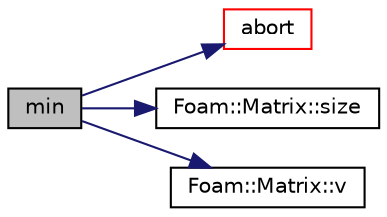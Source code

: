 digraph "min"
{
  bgcolor="transparent";
  edge [fontname="Helvetica",fontsize="10",labelfontname="Helvetica",labelfontsize="10"];
  node [fontname="Helvetica",fontsize="10",shape=record];
  rankdir="LR";
  Node1 [label="min",height=0.2,width=0.4,color="black", fillcolor="grey75", style="filled", fontcolor="black"];
  Node1 -> Node2 [color="midnightblue",fontsize="10",style="solid",fontname="Helvetica"];
  Node2 [label="abort",height=0.2,width=0.4,color="red",URL="$a10974.html#a447107a607d03e417307c203fa5fb44b"];
  Node1 -> Node3 [color="midnightblue",fontsize="10",style="solid",fontname="Helvetica"];
  Node3 [label="Foam::Matrix::size",height=0.2,width=0.4,color="black",URL="$a01469.html#a723361dc2020160f5492e8fe2d09fa44",tooltip="Return the number of elements in matrix (m*n) "];
  Node1 -> Node4 [color="midnightblue",fontsize="10",style="solid",fontname="Helvetica"];
  Node4 [label="Foam::Matrix::v",height=0.2,width=0.4,color="black",URL="$a01469.html#a8cc8113dc7616c8902b6206ba42d022c",tooltip="Return element vector of the constant Matrix. "];
}
